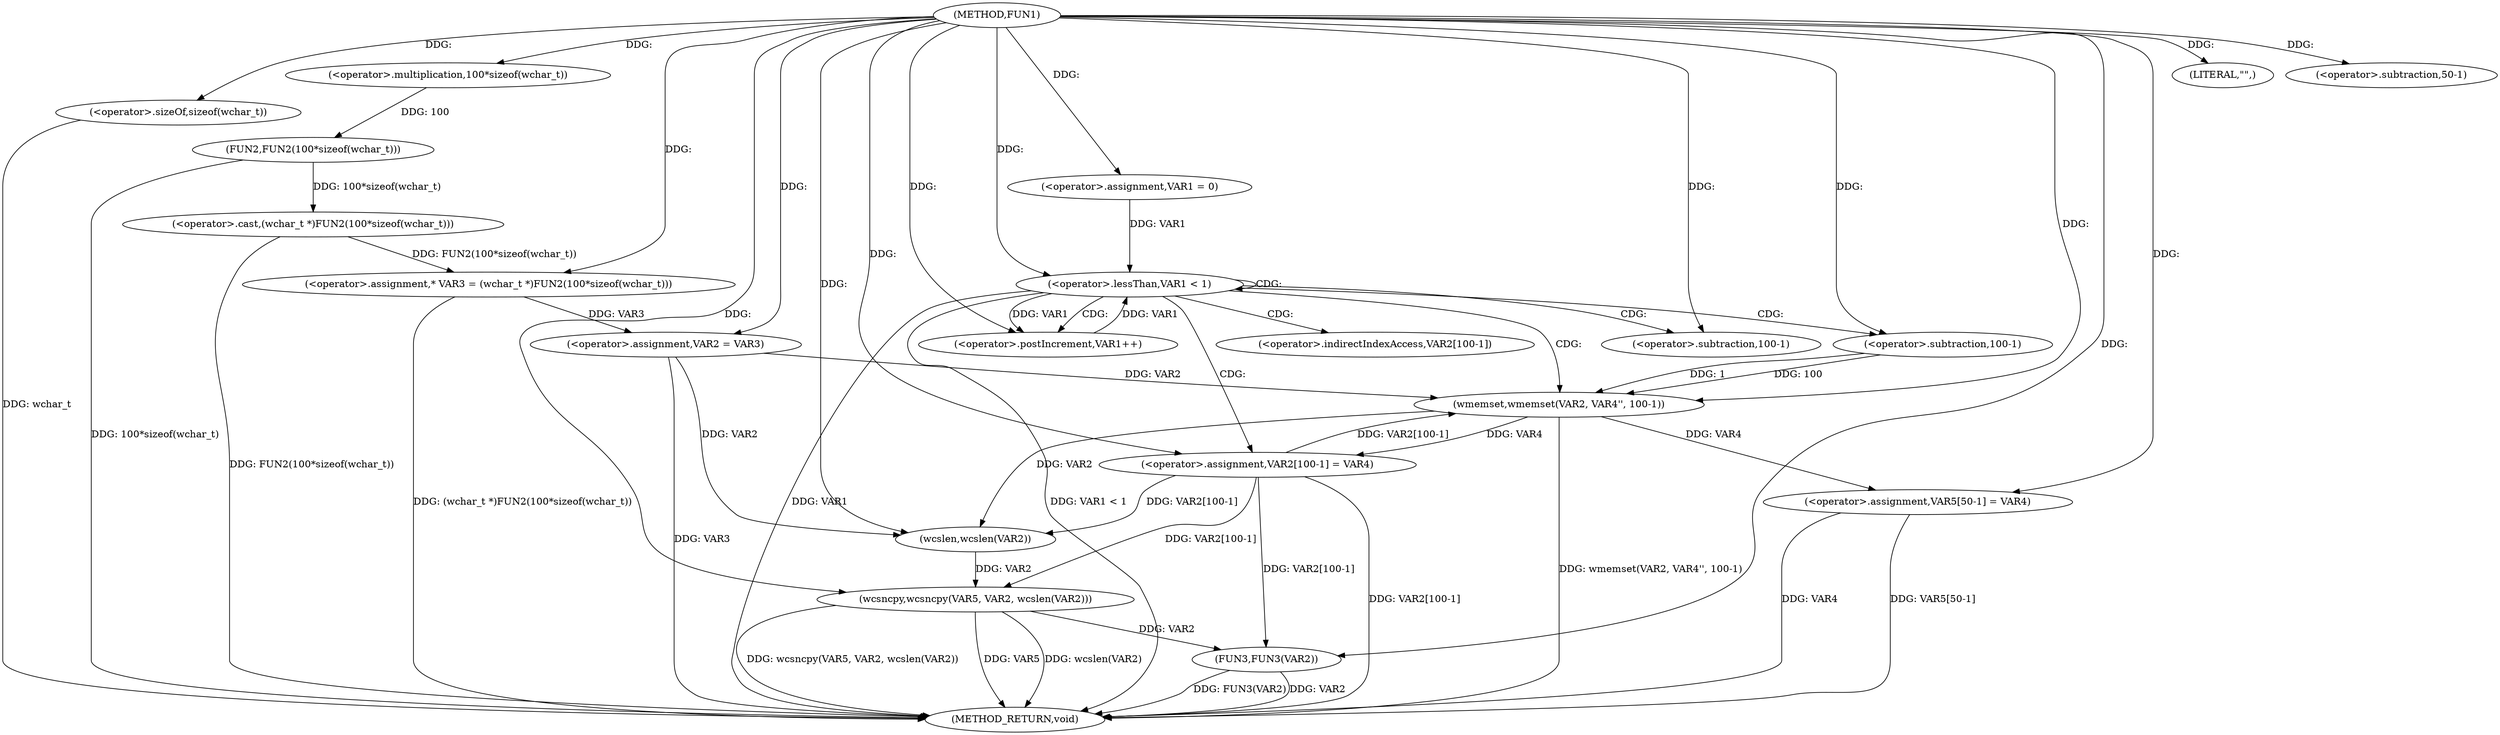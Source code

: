 digraph FUN1 {  
"1000100" [label = "(METHOD,FUN1)" ]
"1000156" [label = "(METHOD_RETURN,void)" ]
"1000105" [label = "(<operator>.assignment,* VAR3 = (wchar_t *)FUN2(100*sizeof(wchar_t)))" ]
"1000107" [label = "(<operator>.cast,(wchar_t *)FUN2(100*sizeof(wchar_t)))" ]
"1000109" [label = "(FUN2,FUN2(100*sizeof(wchar_t)))" ]
"1000110" [label = "(<operator>.multiplication,100*sizeof(wchar_t))" ]
"1000112" [label = "(<operator>.sizeOf,sizeof(wchar_t))" ]
"1000114" [label = "(<operator>.assignment,VAR2 = VAR3)" ]
"1000118" [label = "(<operator>.assignment,VAR1 = 0)" ]
"1000121" [label = "(<operator>.lessThan,VAR1 < 1)" ]
"1000124" [label = "(<operator>.postIncrement,VAR1++)" ]
"1000127" [label = "(wmemset,wmemset(VAR2, VAR4'', 100-1))" ]
"1000130" [label = "(<operator>.subtraction,100-1)" ]
"1000133" [label = "(<operator>.assignment,VAR2[100-1] = VAR4)" ]
"1000136" [label = "(<operator>.subtraction,100-1)" ]
"1000141" [label = "(LITERAL,\"\",)" ]
"1000142" [label = "(wcsncpy,wcsncpy(VAR5, VAR2, wcslen(VAR2)))" ]
"1000145" [label = "(wcslen,wcslen(VAR2))" ]
"1000147" [label = "(<operator>.assignment,VAR5[50-1] = VAR4)" ]
"1000150" [label = "(<operator>.subtraction,50-1)" ]
"1000154" [label = "(FUN3,FUN3(VAR2))" ]
"1000134" [label = "(<operator>.indirectIndexAccess,VAR2[100-1])" ]
  "1000142" -> "1000156"  [ label = "DDG: wcsncpy(VAR5, VAR2, wcslen(VAR2))"] 
  "1000105" -> "1000156"  [ label = "DDG: (wchar_t *)FUN2(100*sizeof(wchar_t))"] 
  "1000121" -> "1000156"  [ label = "DDG: VAR1 < 1"] 
  "1000147" -> "1000156"  [ label = "DDG: VAR5[50-1]"] 
  "1000154" -> "1000156"  [ label = "DDG: FUN3(VAR2)"] 
  "1000107" -> "1000156"  [ label = "DDG: FUN2(100*sizeof(wchar_t))"] 
  "1000154" -> "1000156"  [ label = "DDG: VAR2"] 
  "1000133" -> "1000156"  [ label = "DDG: VAR2[100-1]"] 
  "1000127" -> "1000156"  [ label = "DDG: wmemset(VAR2, VAR4'', 100-1)"] 
  "1000147" -> "1000156"  [ label = "DDG: VAR4"] 
  "1000112" -> "1000156"  [ label = "DDG: wchar_t"] 
  "1000109" -> "1000156"  [ label = "DDG: 100*sizeof(wchar_t)"] 
  "1000142" -> "1000156"  [ label = "DDG: VAR5"] 
  "1000121" -> "1000156"  [ label = "DDG: VAR1"] 
  "1000142" -> "1000156"  [ label = "DDG: wcslen(VAR2)"] 
  "1000114" -> "1000156"  [ label = "DDG: VAR3"] 
  "1000107" -> "1000105"  [ label = "DDG: FUN2(100*sizeof(wchar_t))"] 
  "1000100" -> "1000105"  [ label = "DDG: "] 
  "1000109" -> "1000107"  [ label = "DDG: 100*sizeof(wchar_t)"] 
  "1000110" -> "1000109"  [ label = "DDG: 100"] 
  "1000100" -> "1000110"  [ label = "DDG: "] 
  "1000100" -> "1000112"  [ label = "DDG: "] 
  "1000105" -> "1000114"  [ label = "DDG: VAR3"] 
  "1000100" -> "1000114"  [ label = "DDG: "] 
  "1000100" -> "1000118"  [ label = "DDG: "] 
  "1000124" -> "1000121"  [ label = "DDG: VAR1"] 
  "1000118" -> "1000121"  [ label = "DDG: VAR1"] 
  "1000100" -> "1000121"  [ label = "DDG: "] 
  "1000121" -> "1000124"  [ label = "DDG: VAR1"] 
  "1000100" -> "1000124"  [ label = "DDG: "] 
  "1000133" -> "1000127"  [ label = "DDG: VAR2[100-1]"] 
  "1000114" -> "1000127"  [ label = "DDG: VAR2"] 
  "1000100" -> "1000127"  [ label = "DDG: "] 
  "1000130" -> "1000127"  [ label = "DDG: 100"] 
  "1000130" -> "1000127"  [ label = "DDG: 1"] 
  "1000100" -> "1000130"  [ label = "DDG: "] 
  "1000127" -> "1000133"  [ label = "DDG: VAR4"] 
  "1000100" -> "1000133"  [ label = "DDG: "] 
  "1000100" -> "1000136"  [ label = "DDG: "] 
  "1000100" -> "1000141"  [ label = "DDG: "] 
  "1000100" -> "1000142"  [ label = "DDG: "] 
  "1000133" -> "1000142"  [ label = "DDG: VAR2[100-1]"] 
  "1000145" -> "1000142"  [ label = "DDG: VAR2"] 
  "1000133" -> "1000145"  [ label = "DDG: VAR2[100-1]"] 
  "1000114" -> "1000145"  [ label = "DDG: VAR2"] 
  "1000127" -> "1000145"  [ label = "DDG: VAR2"] 
  "1000100" -> "1000145"  [ label = "DDG: "] 
  "1000100" -> "1000147"  [ label = "DDG: "] 
  "1000127" -> "1000147"  [ label = "DDG: VAR4"] 
  "1000100" -> "1000150"  [ label = "DDG: "] 
  "1000142" -> "1000154"  [ label = "DDG: VAR2"] 
  "1000133" -> "1000154"  [ label = "DDG: VAR2[100-1]"] 
  "1000100" -> "1000154"  [ label = "DDG: "] 
  "1000121" -> "1000121"  [ label = "CDG: "] 
  "1000121" -> "1000124"  [ label = "CDG: "] 
  "1000121" -> "1000130"  [ label = "CDG: "] 
  "1000121" -> "1000133"  [ label = "CDG: "] 
  "1000121" -> "1000136"  [ label = "CDG: "] 
  "1000121" -> "1000127"  [ label = "CDG: "] 
  "1000121" -> "1000134"  [ label = "CDG: "] 
}
